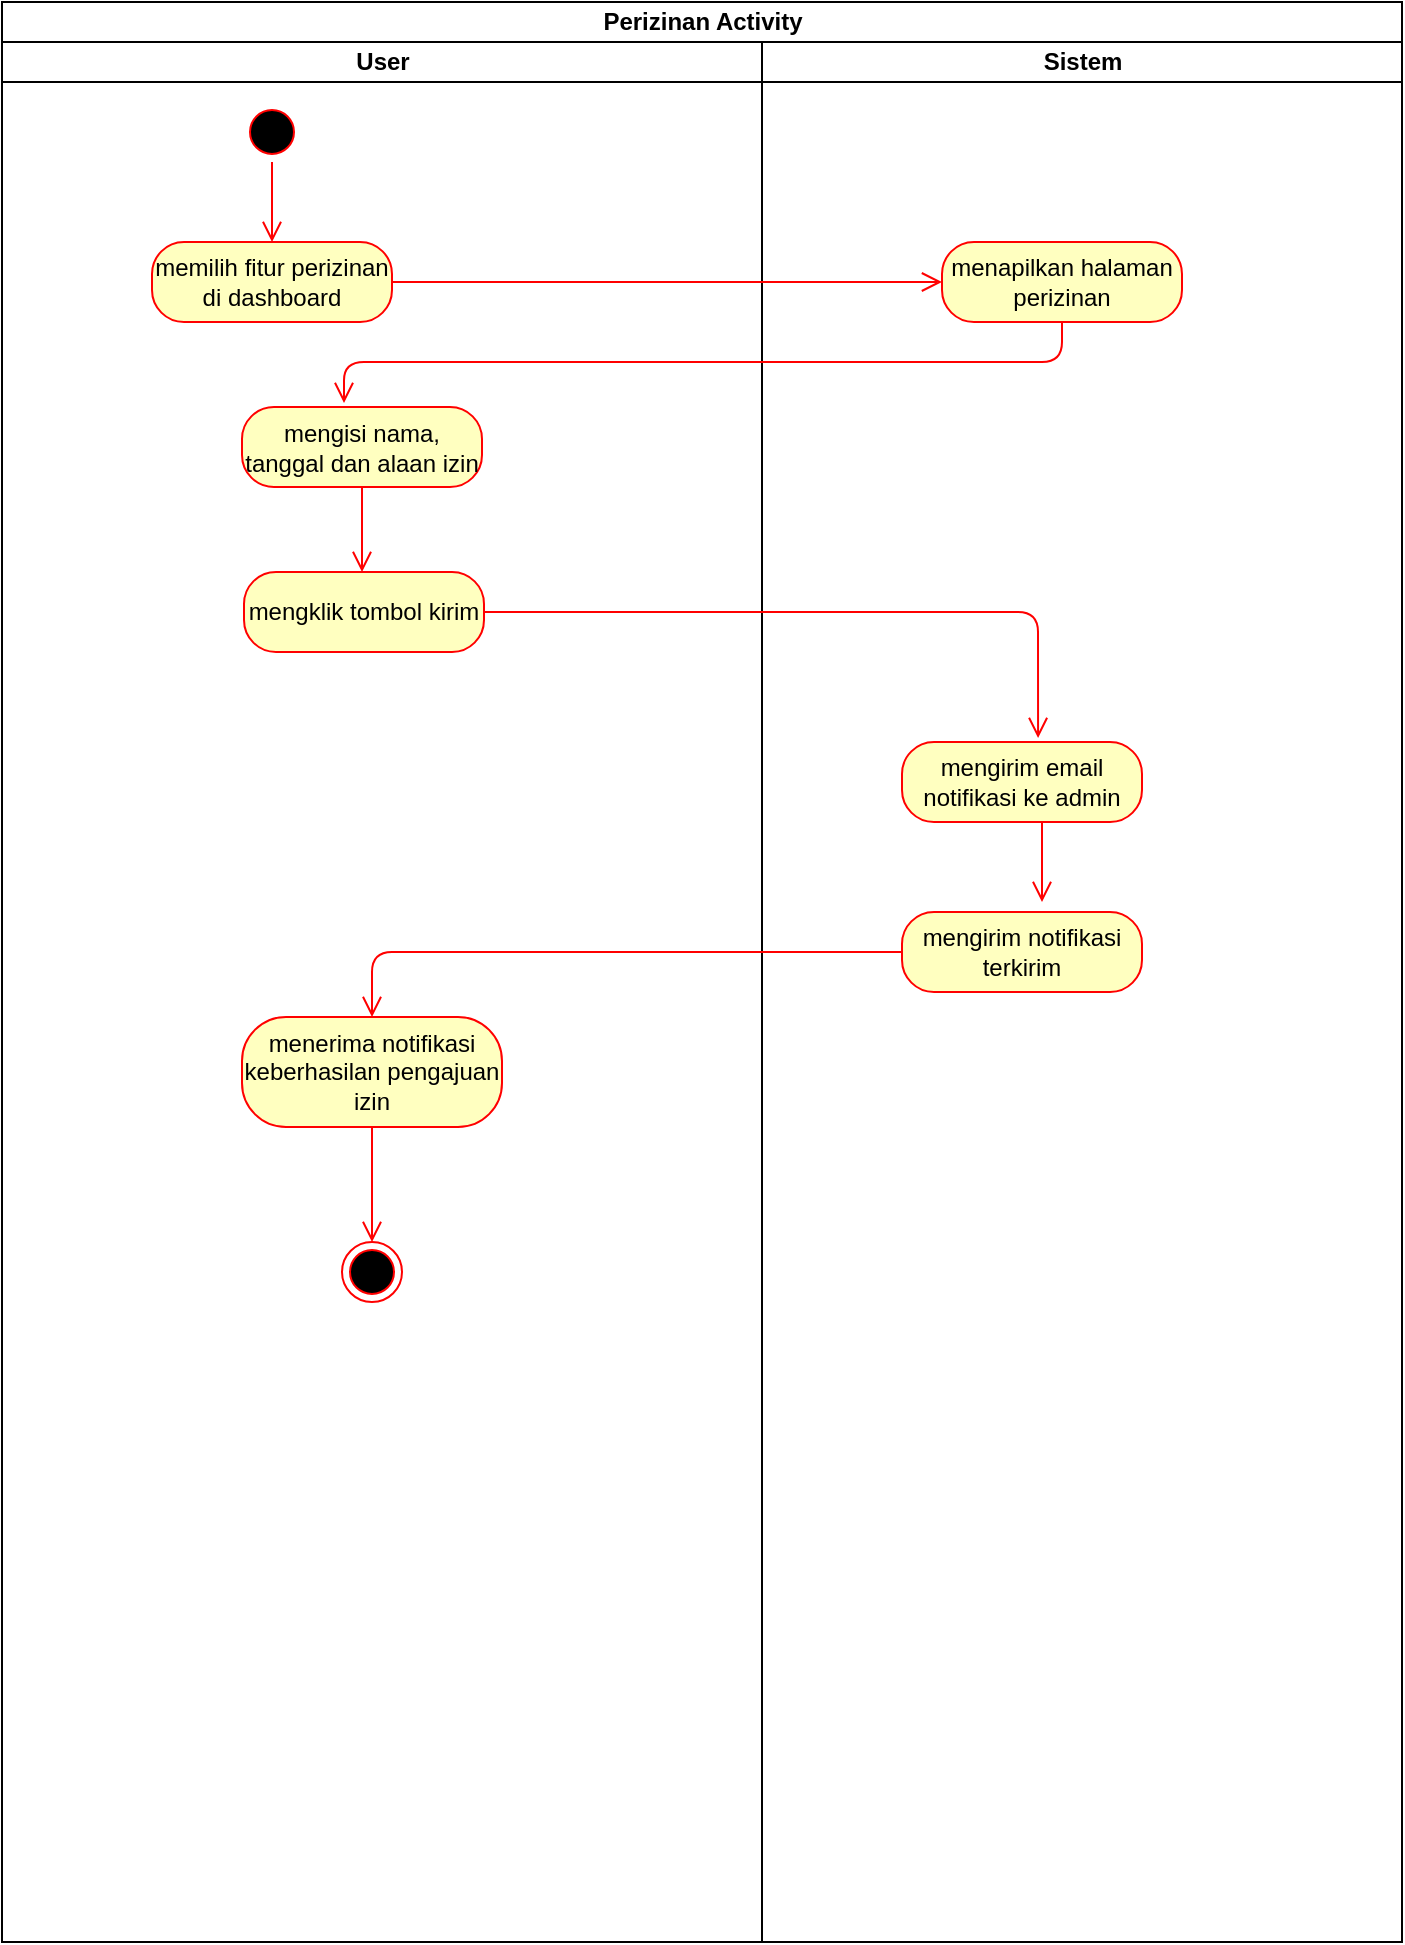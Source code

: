 <mxfile version="10.9.8" type="device"><diagram id="daq8eiLRoNK0rg7QigqB" name="Page-1"><mxGraphModel dx="868" dy="435" grid="1" gridSize="10" guides="1" tooltips="1" connect="1" arrows="1" fold="1" page="1" pageScale="1" pageWidth="827" pageHeight="1169" math="0" shadow="0"><root><mxCell id="0"/><mxCell id="1" parent="0"/><mxCell id="wMrzQ9i5Yjg6TsxoMLH2-11" value="Perizinan Activity" style="swimlane;html=1;childLayout=stackLayout;resizeParent=1;resizeParentMax=0;startSize=20;" parent="1" vertex="1"><mxGeometry x="80" width="700" height="970" as="geometry"/></mxCell><mxCell id="wMrzQ9i5Yjg6TsxoMLH2-12" value="User" style="swimlane;html=1;startSize=20;" parent="wMrzQ9i5Yjg6TsxoMLH2-11" vertex="1"><mxGeometry y="20" width="380" height="950" as="geometry"/></mxCell><mxCell id="wMrzQ9i5Yjg6TsxoMLH2-16" value="" style="ellipse;html=1;shape=startState;fillColor=#000000;strokeColor=#ff0000;" parent="wMrzQ9i5Yjg6TsxoMLH2-12" vertex="1"><mxGeometry x="120" y="30" width="30" height="30" as="geometry"/></mxCell><mxCell id="wMrzQ9i5Yjg6TsxoMLH2-17" value="" style="edgeStyle=orthogonalEdgeStyle;html=1;verticalAlign=bottom;endArrow=open;endSize=8;strokeColor=#ff0000;" parent="wMrzQ9i5Yjg6TsxoMLH2-12" source="wMrzQ9i5Yjg6TsxoMLH2-16" edge="1"><mxGeometry relative="1" as="geometry"><mxPoint x="135" y="100" as="targetPoint"/></mxGeometry></mxCell><mxCell id="wMrzQ9i5Yjg6TsxoMLH2-21" value="memilih fitur perizinan di dashboard" style="rounded=1;whiteSpace=wrap;html=1;arcSize=40;fontColor=#000000;fillColor=#ffffc0;strokeColor=#ff0000;" parent="wMrzQ9i5Yjg6TsxoMLH2-12" vertex="1"><mxGeometry x="75" y="100" width="120" height="40" as="geometry"/></mxCell><mxCell id="wMrzQ9i5Yjg6TsxoMLH2-25" value="mengisi nama, tanggal dan alaan izin" style="rounded=1;whiteSpace=wrap;html=1;arcSize=40;fontColor=#000000;fillColor=#ffffc0;strokeColor=#ff0000;" parent="wMrzQ9i5Yjg6TsxoMLH2-12" vertex="1"><mxGeometry x="120" y="182.5" width="120" height="40" as="geometry"/></mxCell><mxCell id="wMrzQ9i5Yjg6TsxoMLH2-26" value="" style="edgeStyle=orthogonalEdgeStyle;html=1;verticalAlign=bottom;endArrow=open;endSize=8;strokeColor=#ff0000;entryX=0.5;entryY=0;entryDx=0;entryDy=0;" parent="wMrzQ9i5Yjg6TsxoMLH2-12" source="wMrzQ9i5Yjg6TsxoMLH2-25" edge="1"><mxGeometry relative="1" as="geometry"><mxPoint x="180" y="265" as="targetPoint"/></mxGeometry></mxCell><mxCell id="wMrzQ9i5Yjg6TsxoMLH2-42" value="" style="ellipse;html=1;shape=endState;fillColor=#000000;strokeColor=#ff0000;" parent="wMrzQ9i5Yjg6TsxoMLH2-12" vertex="1"><mxGeometry x="170" y="600" width="30" height="30" as="geometry"/></mxCell><mxCell id="3ygSTChkmW4-3VR6TERX-8" value="menerima notifikasi keberhasilan pengajuan izin" style="rounded=1;whiteSpace=wrap;html=1;arcSize=40;fontColor=#000000;fillColor=#ffffc0;strokeColor=#ff0000;" vertex="1" parent="wMrzQ9i5Yjg6TsxoMLH2-12"><mxGeometry x="120" y="487.5" width="130" height="55" as="geometry"/></mxCell><mxCell id="3ygSTChkmW4-3VR6TERX-9" value="" style="edgeStyle=orthogonalEdgeStyle;html=1;verticalAlign=bottom;endArrow=open;endSize=8;strokeColor=#ff0000;entryX=0.5;entryY=0;entryDx=0;entryDy=0;" edge="1" source="3ygSTChkmW4-3VR6TERX-8" parent="wMrzQ9i5Yjg6TsxoMLH2-12" target="wMrzQ9i5Yjg6TsxoMLH2-42"><mxGeometry relative="1" as="geometry"><mxPoint x="210" y="579" as="targetPoint"/></mxGeometry></mxCell><mxCell id="3ygSTChkmW4-3VR6TERX-11" value="mengklik tombol kirim" style="rounded=1;whiteSpace=wrap;html=1;arcSize=40;fontColor=#000000;fillColor=#ffffc0;strokeColor=#ff0000;" vertex="1" parent="wMrzQ9i5Yjg6TsxoMLH2-12"><mxGeometry x="121" y="265" width="120" height="40" as="geometry"/></mxCell><mxCell id="wMrzQ9i5Yjg6TsxoMLH2-13" value="Sistem" style="swimlane;html=1;startSize=20;" parent="wMrzQ9i5Yjg6TsxoMLH2-11" vertex="1"><mxGeometry x="380" y="20" width="320" height="950" as="geometry"/></mxCell><mxCell id="wMrzQ9i5Yjg6TsxoMLH2-23" value="menapilkan halaman perizinan" style="rounded=1;whiteSpace=wrap;html=1;arcSize=40;fontColor=#000000;fillColor=#ffffc0;strokeColor=#ff0000;" parent="wMrzQ9i5Yjg6TsxoMLH2-13" vertex="1"><mxGeometry x="90" y="100" width="120" height="40" as="geometry"/></mxCell><mxCell id="3ygSTChkmW4-3VR6TERX-5" value="mengirim email notifikasi ke admin" style="rounded=1;whiteSpace=wrap;html=1;arcSize=40;fontColor=#000000;fillColor=#ffffc0;strokeColor=#ff0000;" vertex="1" parent="wMrzQ9i5Yjg6TsxoMLH2-13"><mxGeometry x="70" y="350" width="120" height="40" as="geometry"/></mxCell><mxCell id="3ygSTChkmW4-3VR6TERX-13" value="mengirim notifikasi terkirim" style="rounded=1;whiteSpace=wrap;html=1;arcSize=40;fontColor=#000000;fillColor=#ffffc0;strokeColor=#ff0000;" vertex="1" parent="wMrzQ9i5Yjg6TsxoMLH2-13"><mxGeometry x="70" y="435" width="120" height="40" as="geometry"/></mxCell><mxCell id="wMrzQ9i5Yjg6TsxoMLH2-22" value="" style="edgeStyle=orthogonalEdgeStyle;html=1;verticalAlign=bottom;endArrow=open;endSize=8;strokeColor=#ff0000;entryX=0;entryY=0.5;entryDx=0;entryDy=0;" parent="wMrzQ9i5Yjg6TsxoMLH2-11" source="wMrzQ9i5Yjg6TsxoMLH2-21" edge="1" target="wMrzQ9i5Yjg6TsxoMLH2-23"><mxGeometry relative="1" as="geometry"><mxPoint x="135" y="200" as="targetPoint"/></mxGeometry></mxCell><mxCell id="wMrzQ9i5Yjg6TsxoMLH2-24" value="" style="edgeStyle=orthogonalEdgeStyle;html=1;verticalAlign=bottom;endArrow=open;endSize=8;strokeColor=#ff0000;entryX=0.425;entryY=-0.05;entryDx=0;entryDy=0;entryPerimeter=0;" parent="wMrzQ9i5Yjg6TsxoMLH2-11" source="wMrzQ9i5Yjg6TsxoMLH2-23" edge="1" target="wMrzQ9i5Yjg6TsxoMLH2-25"><mxGeometry relative="1" as="geometry"><mxPoint x="70" y="170" as="targetPoint"/><Array as="points"><mxPoint x="530" y="180"/><mxPoint x="171" y="180"/></Array></mxGeometry></mxCell><mxCell id="3ygSTChkmW4-3VR6TERX-6" value="" style="edgeStyle=orthogonalEdgeStyle;html=1;verticalAlign=bottom;endArrow=open;endSize=8;strokeColor=#ff0000;" edge="1" source="3ygSTChkmW4-3VR6TERX-5" parent="wMrzQ9i5Yjg6TsxoMLH2-11"><mxGeometry relative="1" as="geometry"><mxPoint x="520" y="450" as="targetPoint"/><Array as="points"><mxPoint x="520" y="450"/></Array></mxGeometry></mxCell><mxCell id="3ygSTChkmW4-3VR6TERX-12" value="" style="edgeStyle=orthogonalEdgeStyle;html=1;verticalAlign=bottom;endArrow=open;endSize=8;strokeColor=#ff0000;entryX=0.567;entryY=-0.05;entryDx=0;entryDy=0;entryPerimeter=0;" edge="1" source="3ygSTChkmW4-3VR6TERX-11" parent="wMrzQ9i5Yjg6TsxoMLH2-11" target="3ygSTChkmW4-3VR6TERX-5"><mxGeometry relative="1" as="geometry"><mxPoint x="181" y="380" as="targetPoint"/></mxGeometry></mxCell><mxCell id="3ygSTChkmW4-3VR6TERX-14" value="" style="edgeStyle=orthogonalEdgeStyle;html=1;verticalAlign=bottom;endArrow=open;endSize=8;strokeColor=#ff0000;entryX=0.5;entryY=0;entryDx=0;entryDy=0;" edge="1" source="3ygSTChkmW4-3VR6TERX-13" parent="wMrzQ9i5Yjg6TsxoMLH2-11" target="3ygSTChkmW4-3VR6TERX-8"><mxGeometry relative="1" as="geometry"><mxPoint x="310" y="575" as="targetPoint"/></mxGeometry></mxCell></root></mxGraphModel></diagram></mxfile>